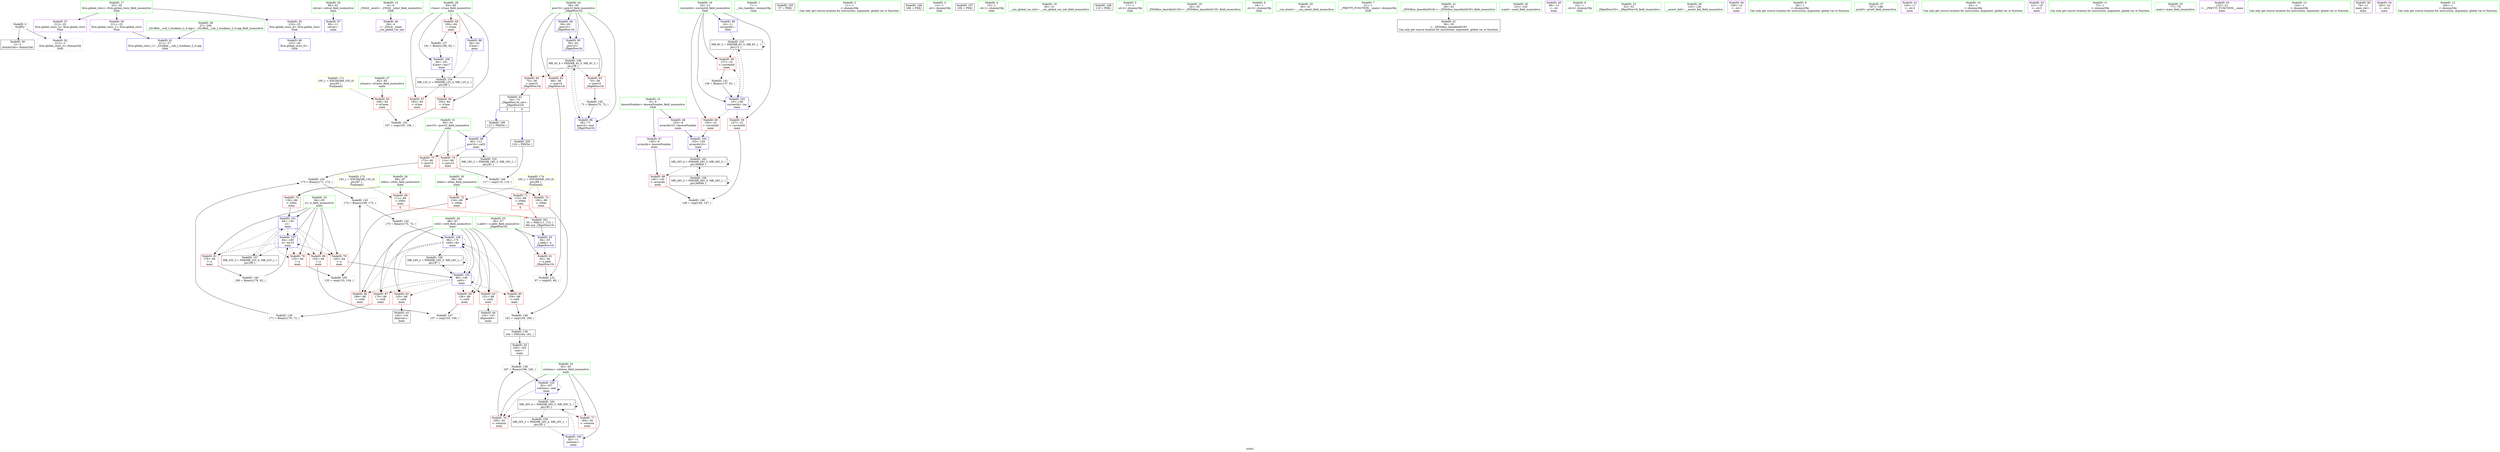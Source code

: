 digraph "SVFG" {
	label="SVFG";

	Node0x5583fad91120 [shape=record,color=grey,label="{NodeID: 0\nNullPtr}"];
	Node0x5583fad91120 -> Node0x5583fada93a0[style=solid];
	Node0x5583fad91120 -> Node0x5583fadad050[style=solid];
	Node0x5583fada9c20 [shape=record,color=blue,label="{NodeID: 97\n80\<--11\nretval\<--\nmain\n}"];
	Node0x5583fada7f80 [shape=record,color=green,label="{NodeID: 14\n4\<--6\n_ZStL8__ioinit\<--_ZStL8__ioinit_field_insensitive\nGlob }"];
	Node0x5583fada7f80 -> Node0x5583fada99b0[style=solid];
	Node0x5583fada89f0 [shape=record,color=green,label="{NodeID: 28\n84\<--85\niCase\<--iCase_field_insensitive\nmain\n}"];
	Node0x5583fada89f0 -> Node0x5583fadabaa0[style=solid];
	Node0x5583fada89f0 -> Node0x5583fadabb70[style=solid];
	Node0x5583fada89f0 -> Node0x5583fadabc40[style=solid];
	Node0x5583fada89f0 -> Node0x5583fada9cf0[style=solid];
	Node0x5583fada89f0 -> Node0x5583fadae5b0[style=solid];
	Node0x5583fada9670 [shape=record,color=black,label="{NodeID: 42\n54\<--75\n_Z8getPow10i_ret\<--\n_Z8getPow10i\n|{<s0>5|<s1>6}}"];
	Node0x5583fada9670:s0 -> Node0x5583fadc7800[style=solid,color=blue];
	Node0x5583fada9670:s1 -> Node0x5583fadc79f0[style=solid,color=blue];
	Node0x5583fadb1070 [shape=record,color=grey,label="{NodeID: 139\n171 = Binary(170, 72, )\n}"];
	Node0x5583fadb1070 -> Node0x5583fadb17f0[style=solid];
	Node0x5583fadab220 [shape=record,color=purple,label="{NodeID: 56\n211\<--25\nllvm.global_ctors_1\<--llvm.global_ctors\nGlob }"];
	Node0x5583fadab220 -> Node0x5583fadacf50[style=solid];
	Node0x5583fadb7210 [shape=record,color=black,label="{NodeID: 153\nMR_6V_2 = PHI(MR_6V_3, MR_6V_1, )\npts\{12 \}\n}"];
	Node0x5583fadb7210 -> Node0x5583fadab420[style=dashed];
	Node0x5583fadb7210 -> Node0x5583fadaa030[style=dashed];
	Node0x5583fadb7210 -> Node0x5583fadb7210[style=dashed];
	Node0x5583fadabde0 [shape=record,color=red,label="{NodeID: 70\n130\<--86\n\<--xMin\nmain\n}"];
	Node0x5583fadabde0 -> Node0x5583fada9f60[style=solid];
	Node0x5583fadac940 [shape=record,color=red,label="{NodeID: 84\n156\<--96\n\<--rotX\nmain\n}"];
	Node0x5583fadac940 -> Node0x5583fadb1c70[style=solid];
	Node0x5583fad900d0 [shape=record,color=green,label="{NodeID: 1\n7\<--1\n__dso_handle\<--dummyObj\nGlob }"];
	Node0x5583fada9cf0 [shape=record,color=blue,label="{NodeID: 98\n84\<--62\niCase\<--\nmain\n}"];
	Node0x5583fada9cf0 -> Node0x5583fadb7710[style=dashed];
	Node0x5583fada8010 [shape=record,color=green,label="{NodeID: 15\n8\<--9\nknownNumber\<--knownNumber_field_insensitive\nGlob }"];
	Node0x5583fada8010 -> Node0x5583fada9a80[style=solid];
	Node0x5583fada8010 -> Node0x5583fadaab70[style=solid];
	Node0x5583fadc6d70 [shape=record,color=black,label="{NodeID: 195\n37 = PHI()\n}"];
	Node0x5583fada8ac0 [shape=record,color=green,label="{NodeID: 29\n86\<--87\nxMin\<--xMin_field_insensitive\nmain\n}"];
	Node0x5583fada8ac0 -> Node0x5583fadabd10[style=solid];
	Node0x5583fada8ac0 -> Node0x5583fadabde0[style=solid];
	Node0x5583fada9740 [shape=record,color=black,label="{NodeID: 43\n144\<--143\nidxprom\<--\nmain\n}"];
	Node0x5583fadb11f0 [shape=record,color=grey,label="{NodeID: 140\n180 = Binary(179, 62, )\n}"];
	Node0x5583fadb11f0 -> Node0x5583fadae4e0[style=solid];
	Node0x5583fadab320 [shape=record,color=purple,label="{NodeID: 57\n212\<--25\nllvm.global_ctors_2\<--llvm.global_ctors\nGlob }"];
	Node0x5583fadab320 -> Node0x5583fadad050[style=solid];
	Node0x5583fadb7710 [shape=record,color=black,label="{NodeID: 154\nMR_12V_3 = PHI(MR_12V_4, MR_12V_2, )\npts\{85 \}\n}"];
	Node0x5583fadb7710 -> Node0x5583fadabaa0[style=dashed];
	Node0x5583fadb7710 -> Node0x5583fadabb70[style=dashed];
	Node0x5583fadb7710 -> Node0x5583fadabc40[style=dashed];
	Node0x5583fadb7710 -> Node0x5583fadae5b0[style=dashed];
	Node0x5583fadabeb0 [shape=record,color=red,label="{NodeID: 71\n115\<--88\n\<--xMax\nmain\n|{<s0>6}}"];
	Node0x5583fadabeb0:s0 -> Node0x5583fadc7af0[style=solid,color=red];
	Node0x5583fadbbd10 [shape=record,color=black,label="{NodeID: 168\nMR_4V_4 = PHI(MR_4V_5, MR_4V_3, )\npts\{59 \}\n}"];
	Node0x5583fadbbd10 -> Node0x5583fadab760[style=dashed];
	Node0x5583fadbbd10 -> Node0x5583fadab830[style=dashed];
	Node0x5583fadbbd10 -> Node0x5583fadab900[style=dashed];
	Node0x5583fadbbd10 -> Node0x5583fada9b50[style=dashed];
	Node0x5583fadaca10 [shape=record,color=red,label="{NodeID: 85\n159\<--96\n\<--rotX\nmain\n}"];
	Node0x5583fadaca10 -> Node0x5583fadb1df0[style=solid];
	Node0x5583fada0680 [shape=record,color=green,label="{NodeID: 2\n11\<--1\n\<--dummyObj\nCan only get source location for instruction, argument, global var or function.}"];
	Node0x5583fada9dc0 [shape=record,color=blue,label="{NodeID: 99\n90\<--112\npow10\<--call2\nmain\n}"];
	Node0x5583fada9dc0 -> Node0x5583fadac120[style=dashed];
	Node0x5583fada9dc0 -> Node0x5583fadac1f0[style=dashed];
	Node0x5583fada9dc0 -> Node0x5583fadb7c10[style=dashed];
	Node0x5583fada80a0 [shape=record,color=green,label="{NodeID: 16\n10\<--12\ncurrentId\<--currentId_field_insensitive\nGlob }"];
	Node0x5583fada80a0 -> Node0x5583fadab420[style=solid];
	Node0x5583fada80a0 -> Node0x5583fadab4f0[style=solid];
	Node0x5583fada80a0 -> Node0x5583fadab5c0[style=solid];
	Node0x5583fada80a0 -> Node0x5583fadacd50[style=solid];
	Node0x5583fada80a0 -> Node0x5583fadaa030[style=solid];
	Node0x5583fadc6e70 [shape=record,color=black,label="{NodeID: 196\n186 = PHI()\n}"];
	Node0x5583fada8b90 [shape=record,color=green,label="{NodeID: 30\n88\<--89\nxMax\<--xMax_field_insensitive\nmain\n}"];
	Node0x5583fada8b90 -> Node0x5583fadabeb0[style=solid];
	Node0x5583fada8b90 -> Node0x5583fadabf80[style=solid];
	Node0x5583fada8b90 -> Node0x5583fadac050[style=solid];
	Node0x5583fada9810 [shape=record,color=black,label="{NodeID: 44\n152\<--151\nidxprom9\<--\nmain\n}"];
	Node0x5583fadb1370 [shape=record,color=grey,label="{NodeID: 141\n138 = Binary(137, 62, )\n}"];
	Node0x5583fadb1370 -> Node0x5583fadaa030[style=solid];
	Node0x5583fadab420 [shape=record,color=red,label="{NodeID: 58\n137\<--10\n\<--currentId\nmain\n}"];
	Node0x5583fadab420 -> Node0x5583fadb1370[style=solid];
	Node0x5583fadb7c10 [shape=record,color=black,label="{NodeID: 155\nMR_18V_2 = PHI(MR_18V_3, MR_18V_1, )\npts\{91 \}\n}"];
	Node0x5583fadb7c10 -> Node0x5583fada9dc0[style=dashed];
	Node0x5583fadabf80 [shape=record,color=red,label="{NodeID: 72\n134\<--88\n\<--xMax\nmain\n}"];
	Node0x5583fadabf80 -> Node0x5583fadb20f0[style=solid];
	Node0x5583fadacae0 [shape=record,color=red,label="{NodeID: 86\n169\<--96\n\<--rotX\nmain\n}"];
	Node0x5583fadacae0 -> Node0x5583fadb1670[style=solid];
	Node0x5583fad91080 [shape=record,color=green,label="{NodeID: 3\n13\<--1\n.str\<--dummyObj\nGlob }"];
	Node0x5583fada9e90 [shape=record,color=blue,label="{NodeID: 100\n92\<--11\nsolution\<--\nmain\n}"];
	Node0x5583fada9e90 -> Node0x5583fadba910[style=dashed];
	Node0x5583fada8130 [shape=record,color=green,label="{NodeID: 17\n25\<--29\nllvm.global_ctors\<--llvm.global_ctors_field_insensitive\nGlob }"];
	Node0x5583fada8130 -> Node0x5583fadab120[style=solid];
	Node0x5583fada8130 -> Node0x5583fadab220[style=solid];
	Node0x5583fada8130 -> Node0x5583fadab320[style=solid];
	Node0x5583fadc6f70 [shape=record,color=black,label="{NodeID: 197\n100 = PHI()\n}"];
	Node0x5583fada8c60 [shape=record,color=green,label="{NodeID: 31\n90\<--91\npow10\<--pow10_field_insensitive\nmain\n}"];
	Node0x5583fada8c60 -> Node0x5583fadac120[style=solid];
	Node0x5583fada8c60 -> Node0x5583fadac1f0[style=solid];
	Node0x5583fada8c60 -> Node0x5583fada9dc0[style=solid];
	Node0x5583fada98e0 [shape=record,color=black,label="{NodeID: 45\n165\<--163\nconv\<--\nmain\n}"];
	Node0x5583fada98e0 -> Node0x5583fadb0ef0[style=solid];
	Node0x5583fadb14f0 [shape=record,color=grey,label="{NodeID: 142\n175 = Binary(174, 72, )\n}"];
	Node0x5583fadb14f0 -> Node0x5583fadae410[style=solid];
	Node0x5583fadab4f0 [shape=record,color=red,label="{NodeID: 59\n147\<--10\n\<--currentId\nmain\n}"];
	Node0x5583fadab4f0 -> Node0x5583fadb1af0[style=solid];
	Node0x5583fadb8110 [shape=record,color=black,label="{NodeID: 156\nMR_20V_2 = PHI(MR_20V_4, MR_20V_1, )\npts\{93 \}\n}"];
	Node0x5583fadb8110 -> Node0x5583fada9e90[style=dashed];
	Node0x5583fadac050 [shape=record,color=red,label="{NodeID: 73\n160\<--88\n\<--xMax\nmain\n}"];
	Node0x5583fadac050 -> Node0x5583fadb1df0[style=solid];
	Node0x5583fadacbb0 [shape=record,color=red,label="{NodeID: 87\n170\<--96\n\<--rotX\nmain\n}"];
	Node0x5583fadacbb0 -> Node0x5583fadb1070[style=solid];
	Node0x5583fad9f6a0 [shape=record,color=green,label="{NodeID: 4\n15\<--1\n.str.1\<--dummyObj\nGlob }"];
	Node0x5583fada9f60 [shape=record,color=blue,label="{NodeID: 101\n94\<--130\nx\<--\nmain\n}"];
	Node0x5583fada9f60 -> Node0x5583fadac460[style=dashed];
	Node0x5583fada9f60 -> Node0x5583fadac530[style=dashed];
	Node0x5583fada9f60 -> Node0x5583fadac600[style=dashed];
	Node0x5583fada9f60 -> Node0x5583fadac6d0[style=dashed];
	Node0x5583fada9f60 -> Node0x5583fadae4e0[style=dashed];
	Node0x5583fada9f60 -> Node0x5583fadb8610[style=dashed];
	Node0x5583fada81c0 [shape=record,color=green,label="{NodeID: 18\n30\<--31\n__cxx_global_var_init\<--__cxx_global_var_init_field_insensitive\n}"];
	Node0x5583fadc7700 [shape=record,color=black,label="{NodeID: 198\n110 = PHI()\n}"];
	Node0x5583fada8d30 [shape=record,color=green,label="{NodeID: 32\n92\<--93\nsolution\<--solution_field_insensitive\nmain\n}"];
	Node0x5583fada8d30 -> Node0x5583fadac2c0[style=solid];
	Node0x5583fada8d30 -> Node0x5583fadac390[style=solid];
	Node0x5583fada8d30 -> Node0x5583fada9e90[style=solid];
	Node0x5583fada8d30 -> Node0x5583fadaa2a0[style=solid];
	Node0x5583fada99b0 [shape=record,color=purple,label="{NodeID: 46\n36\<--4\n\<--_ZStL8__ioinit\n__cxx_global_var_init\n}"];
	Node0x5583fadb1670 [shape=record,color=grey,label="{NodeID: 143\n174 = Binary(169, 173, )\n}"];
	Node0x5583fadb1670 -> Node0x5583fadb14f0[style=solid];
	Node0x5583fadab5c0 [shape=record,color=red,label="{NodeID: 60\n150\<--10\n\<--currentId\nmain\n}"];
	Node0x5583fadab5c0 -> Node0x5583fadaa1d0[style=solid];
	Node0x5583fadb8610 [shape=record,color=black,label="{NodeID: 157\nMR_22V_2 = PHI(MR_22V_4, MR_22V_1, )\npts\{95 \}\n}"];
	Node0x5583fadb8610 -> Node0x5583fada9f60[style=dashed];
	Node0x5583fadac120 [shape=record,color=red,label="{NodeID: 74\n114\<--90\n\<--pow10\nmain\n}"];
	Node0x5583fadac120 -> Node0x5583fadb1f70[style=solid];
	Node0x5583fadbce10 [shape=record,color=yellow,style=double,label="{NodeID: 171\n10V_1 = ENCHI(MR_10V_0)\npts\{83 \}\nFun[main]}"];
	Node0x5583fadbce10 -> Node0x5583fadab9d0[style=dashed];
	Node0x5583fadacc80 [shape=record,color=red,label="{NodeID: 88\n146\<--145\n\<--arrayidx\nmain\n}"];
	Node0x5583fadacc80 -> Node0x5583fadb1af0[style=solid];
	Node0x5583fada76d0 [shape=record,color=green,label="{NodeID: 5\n17\<--1\n.str.2\<--dummyObj\nGlob }"];
	Node0x5583fadaa030 [shape=record,color=blue,label="{NodeID: 102\n10\<--138\ncurrentId\<--inc\nmain\n}"];
	Node0x5583fadaa030 -> Node0x5583fadab420[style=dashed];
	Node0x5583fadaa030 -> Node0x5583fadab4f0[style=dashed];
	Node0x5583fadaa030 -> Node0x5583fadab5c0[style=dashed];
	Node0x5583fadaa030 -> Node0x5583fadaa030[style=dashed];
	Node0x5583fadaa030 -> Node0x5583fadb7210[style=dashed];
	Node0x5583fada8250 [shape=record,color=green,label="{NodeID: 19\n34\<--35\n_ZNSt8ios_base4InitC1Ev\<--_ZNSt8ios_base4InitC1Ev_field_insensitive\n}"];
	Node0x5583fadc7800 [shape=record,color=black,label="{NodeID: 199\n112 = PHI(54, )\n}"];
	Node0x5583fadc7800 -> Node0x5583fada9dc0[style=solid];
	Node0x5583fada8e00 [shape=record,color=green,label="{NodeID: 33\n94\<--95\nx\<--x_field_insensitive\nmain\n}"];
	Node0x5583fada8e00 -> Node0x5583fadac460[style=solid];
	Node0x5583fada8e00 -> Node0x5583fadac530[style=solid];
	Node0x5583fada8e00 -> Node0x5583fadac600[style=solid];
	Node0x5583fada8e00 -> Node0x5583fadac6d0[style=solid];
	Node0x5583fada8e00 -> Node0x5583fada9f60[style=solid];
	Node0x5583fada8e00 -> Node0x5583fadae4e0[style=solid];
	Node0x5583fada9a80 [shape=record,color=purple,label="{NodeID: 47\n145\<--8\narrayidx\<--knownNumber\nmain\n}"];
	Node0x5583fada9a80 -> Node0x5583fadacc80[style=solid];
	Node0x5583fadb17f0 [shape=record,color=grey,label="{NodeID: 144\n173 = Binary(171, 172, )\n}"];
	Node0x5583fadb17f0 -> Node0x5583fadb1670[style=solid];
	Node0x5583fadab690 [shape=record,color=red,label="{NodeID: 61\n65\<--56\n\<--x.addr\n_Z8getPow10i\n}"];
	Node0x5583fadab690 -> Node0x5583fadb2270[style=solid];
	Node0x5583fadb8b10 [shape=record,color=black,label="{NodeID: 158\nMR_24V_2 = PHI(MR_24V_3, MR_24V_1, )\npts\{97 \}\n}"];
	Node0x5583fadb8b10 -> Node0x5583fadaa100[style=dashed];
	Node0x5583fadb8b10 -> Node0x5583fadb8b10[style=dashed];
	Node0x5583fadac1f0 [shape=record,color=red,label="{NodeID: 75\n172\<--90\n\<--pow10\nmain\n}"];
	Node0x5583fadac1f0 -> Node0x5583fadb17f0[style=solid];
	Node0x5583fadacd50 [shape=record,color=blue,label="{NodeID: 89\n10\<--11\ncurrentId\<--\nGlob }"];
	Node0x5583fadacd50 -> Node0x5583fadb7210[style=dashed];
	Node0x5583fad9f480 [shape=record,color=green,label="{NodeID: 6\n19\<--1\n.str.3\<--dummyObj\nGlob }"];
	Node0x5583fadaa100 [shape=record,color=blue,label="{NodeID: 103\n96\<--140\nrotX\<--\nmain\n}"];
	Node0x5583fadaa100 -> Node0x5583fadac7a0[style=dashed];
	Node0x5583fadaa100 -> Node0x5583fadac870[style=dashed];
	Node0x5583fadaa100 -> Node0x5583fadac940[style=dashed];
	Node0x5583fadaa100 -> Node0x5583fadaca10[style=dashed];
	Node0x5583fadaa100 -> Node0x5583fadacae0[style=dashed];
	Node0x5583fadaa100 -> Node0x5583fadacbb0[style=dashed];
	Node0x5583fadaa100 -> Node0x5583fadaa100[style=dashed];
	Node0x5583fadaa100 -> Node0x5583fadae410[style=dashed];
	Node0x5583fadaa100 -> Node0x5583fadb8b10[style=dashed];
	Node0x5583fada82e0 [shape=record,color=green,label="{NodeID: 20\n40\<--41\n__cxa_atexit\<--__cxa_atexit_field_insensitive\n}"];
	Node0x5583fadc79f0 [shape=record,color=black,label="{NodeID: 200\n116 = PHI(54, )\n}"];
	Node0x5583fadc79f0 -> Node0x5583fadb1f70[style=solid];
	Node0x5583fada8ed0 [shape=record,color=green,label="{NodeID: 34\n96\<--97\nrotX\<--rotX_field_insensitive\nmain\n}"];
	Node0x5583fada8ed0 -> Node0x5583fadac7a0[style=solid];
	Node0x5583fada8ed0 -> Node0x5583fadac870[style=solid];
	Node0x5583fada8ed0 -> Node0x5583fadac940[style=solid];
	Node0x5583fada8ed0 -> Node0x5583fadaca10[style=solid];
	Node0x5583fada8ed0 -> Node0x5583fadacae0[style=solid];
	Node0x5583fada8ed0 -> Node0x5583fadacbb0[style=solid];
	Node0x5583fada8ed0 -> Node0x5583fadaa100[style=solid];
	Node0x5583fada8ed0 -> Node0x5583fadae410[style=solid];
	Node0x5583fadaab70 [shape=record,color=purple,label="{NodeID: 48\n153\<--8\narrayidx10\<--knownNumber\nmain\n}"];
	Node0x5583fadaab70 -> Node0x5583fadaa1d0[style=solid];
	Node0x5583fadb1970 [shape=record,color=grey,label="{NodeID: 145\n71 = Binary(70, 72, )\n}"];
	Node0x5583fadb1970 -> Node0x5583fada9b50[style=solid];
	Node0x5583fadab760 [shape=record,color=red,label="{NodeID: 62\n66\<--58\n\<--pow10\n_Z8getPow10i\n}"];
	Node0x5583fadab760 -> Node0x5583fadb2270[style=solid];
	Node0x5583fadb9010 [shape=record,color=black,label="{NodeID: 159\nMR_26V_2 = PHI(MR_26V_3, MR_26V_1, )\npts\{90000 \}\n}"];
	Node0x5583fadb9010 -> Node0x5583fadb9010[style=dashed];
	Node0x5583fadb9010 -> Node0x5583fadb9f10[style=dashed];
	Node0x5583fadac2c0 [shape=record,color=red,label="{NodeID: 76\n166\<--92\n\<--solution\nmain\n}"];
	Node0x5583fadac2c0 -> Node0x5583fadb0ef0[style=solid];
	Node0x5583fadbcfd0 [shape=record,color=yellow,style=double,label="{NodeID: 173\n14V_1 = ENCHI(MR_14V_0)\npts\{87 \}\nFun[main]}"];
	Node0x5583fadbcfd0 -> Node0x5583fadabd10[style=dashed];
	Node0x5583fadbcfd0 -> Node0x5583fadabde0[style=dashed];
	Node0x5583fadace50 [shape=record,color=blue,label="{NodeID: 90\n210\<--26\nllvm.global_ctors_0\<--\nGlob }"];
	Node0x5583fad9f510 [shape=record,color=green,label="{NodeID: 7\n21\<--1\n__PRETTY_FUNCTION__.main\<--dummyObj\nGlob }"];
	Node0x5583fadaa1d0 [shape=record,color=blue,label="{NodeID: 104\n153\<--150\narrayidx10\<--\nmain\n}"];
	Node0x5583fadaa1d0 -> Node0x5583fadb9f10[style=dashed];
	Node0x5583fada83b0 [shape=record,color=green,label="{NodeID: 21\n39\<--45\n_ZNSt8ios_base4InitD1Ev\<--_ZNSt8ios_base4InitD1Ev_field_insensitive\n}"];
	Node0x5583fada83b0 -> Node0x5583fada9570[style=solid];
	Node0x5583fadc7af0 [shape=record,color=black,label="{NodeID: 201\n55 = PHI(111, 115, )\n0th arg _Z8getPow10i }"];
	Node0x5583fadc7af0 -> Node0x5583fadad150[style=solid];
	Node0x5583fada8fa0 [shape=record,color=green,label="{NodeID: 35\n101\<--102\nscanf\<--scanf_field_insensitive\n}"];
	Node0x5583fadaac40 [shape=record,color=purple,label="{NodeID: 49\n99\<--13\n\<--.str\nmain\n}"];
	Node0x5583fadb1af0 [shape=record,color=grey,label="{NodeID: 146\n148 = cmp(146, 147, )\n}"];
	Node0x5583fadab830 [shape=record,color=red,label="{NodeID: 63\n70\<--58\n\<--pow10\n_Z8getPow10i\n}"];
	Node0x5583fadab830 -> Node0x5583fadb1970[style=solid];
	Node0x5583fadac390 [shape=record,color=red,label="{NodeID: 77\n184\<--92\n\<--solution\nmain\n}"];
	Node0x5583fadbd0b0 [shape=record,color=yellow,style=double,label="{NodeID: 174\n16V_1 = ENCHI(MR_16V_0)\npts\{89 \}\nFun[main]}"];
	Node0x5583fadbd0b0 -> Node0x5583fadabeb0[style=dashed];
	Node0x5583fadbd0b0 -> Node0x5583fadabf80[style=dashed];
	Node0x5583fadbd0b0 -> Node0x5583fadac050[style=dashed];
	Node0x5583fadacf50 [shape=record,color=blue,label="{NodeID: 91\n211\<--27\nllvm.global_ctors_1\<--_GLOBAL__sub_I_iwiskimo_2_0.cpp\nGlob }"];
	Node0x5583fada0830 [shape=record,color=green,label="{NodeID: 8\n23\<--1\n.str.4\<--dummyObj\nGlob }"];
	Node0x5583fadaa2a0 [shape=record,color=blue,label="{NodeID: 105\n92\<--167\nsolution\<--add\nmain\n}"];
	Node0x5583fadaa2a0 -> Node0x5583fadac2c0[style=dashed];
	Node0x5583fadaa2a0 -> Node0x5583fadaa2a0[style=dashed];
	Node0x5583fadaa2a0 -> Node0x5583fadba910[style=dashed];
	Node0x5583fada84b0 [shape=record,color=green,label="{NodeID: 22\n52\<--53\n_Z8getPow10i\<--_Z8getPow10i_field_insensitive\n}"];
	Node0x5583fada90a0 [shape=record,color=green,label="{NodeID: 36\n125\<--126\n__assert_fail\<--__assert_fail_field_insensitive\n}"];
	Node0x5583fadaad10 [shape=record,color=purple,label="{NodeID: 50\n109\<--15\n\<--.str.1\nmain\n}"];
	Node0x5583fadb1c70 [shape=record,color=grey,label="{NodeID: 147\n157 = cmp(155, 156, )\n}"];
	Node0x5583fadab900 [shape=record,color=red,label="{NodeID: 64\n75\<--58\n\<--pow10\n_Z8getPow10i\n}"];
	Node0x5583fadab900 -> Node0x5583fada9670[style=solid];
	Node0x5583fadac460 [shape=record,color=red,label="{NodeID: 78\n133\<--94\n\<--x\nmain\n}"];
	Node0x5583fadac460 -> Node0x5583fadb20f0[style=solid];
	Node0x5583fadad050 [shape=record,color=blue, style = dotted,label="{NodeID: 92\n212\<--3\nllvm.global_ctors_2\<--dummyVal\nGlob }"];
	Node0x5583fada08c0 [shape=record,color=green,label="{NodeID: 9\n26\<--1\n\<--dummyObj\nCan only get source location for instruction, argument, global var or function.}"];
	Node0x5583fadae410 [shape=record,color=blue,label="{NodeID: 106\n96\<--175\nrotX\<--div\nmain\n}"];
	Node0x5583fadae410 -> Node0x5583fadac7a0[style=dashed];
	Node0x5583fadae410 -> Node0x5583fadac870[style=dashed];
	Node0x5583fadae410 -> Node0x5583fadac940[style=dashed];
	Node0x5583fadae410 -> Node0x5583fadaca10[style=dashed];
	Node0x5583fadae410 -> Node0x5583fadacae0[style=dashed];
	Node0x5583fadae410 -> Node0x5583fadacbb0[style=dashed];
	Node0x5583fadae410 -> Node0x5583fadaa100[style=dashed];
	Node0x5583fadae410 -> Node0x5583fadae410[style=dashed];
	Node0x5583fadae410 -> Node0x5583fadb8b10[style=dashed];
	Node0x5583fada85b0 [shape=record,color=green,label="{NodeID: 23\n56\<--57\nx.addr\<--x.addr_field_insensitive\n_Z8getPow10i\n}"];
	Node0x5583fada85b0 -> Node0x5583fadab690[style=solid];
	Node0x5583fada85b0 -> Node0x5583fadad150[style=solid];
	Node0x5583fada91a0 [shape=record,color=green,label="{NodeID: 37\n187\<--188\nprintf\<--printf_field_insensitive\n}"];
	Node0x5583fadaade0 [shape=record,color=purple,label="{NodeID: 51\n120\<--17\n\<--.str.2\nmain\n}"];
	Node0x5583fadb1df0 [shape=record,color=grey,label="{NodeID: 148\n161 = cmp(159, 160, )\n}"];
	Node0x5583fadb1df0 -> Node0x5583fadaa950[style=solid];
	Node0x5583fadab9d0 [shape=record,color=red,label="{NodeID: 65\n106\<--82\n\<--nCases\nmain\n}"];
	Node0x5583fadab9d0 -> Node0x5583fadb23f0[style=solid];
	Node0x5583fadb9f10 [shape=record,color=black,label="{NodeID: 162\nMR_26V_4 = PHI(MR_26V_5, MR_26V_3, )\npts\{90000 \}\n}"];
	Node0x5583fadb9f10 -> Node0x5583fadacc80[style=dashed];
	Node0x5583fadb9f10 -> Node0x5583fadaa1d0[style=dashed];
	Node0x5583fadb9f10 -> Node0x5583fadb9010[style=dashed];
	Node0x5583fadb9f10 -> Node0x5583fadb9f10[style=dashed];
	Node0x5583fadac530 [shape=record,color=red,label="{NodeID: 79\n140\<--94\n\<--x\nmain\n}"];
	Node0x5583fadac530 -> Node0x5583fadaa100[style=solid];
	Node0x5583fadad150 [shape=record,color=blue,label="{NodeID: 93\n56\<--55\nx.addr\<--x\n_Z8getPow10i\n}"];
	Node0x5583fadad150 -> Node0x5583fadab690[style=dashed];
	Node0x5583fada0950 [shape=record,color=green,label="{NodeID: 10\n62\<--1\n\<--dummyObj\nCan only get source location for instruction, argument, global var or function.}"];
	Node0x5583fadae4e0 [shape=record,color=blue,label="{NodeID: 107\n94\<--180\nx\<--inc14\nmain\n}"];
	Node0x5583fadae4e0 -> Node0x5583fadac460[style=dashed];
	Node0x5583fadae4e0 -> Node0x5583fadac530[style=dashed];
	Node0x5583fadae4e0 -> Node0x5583fadac600[style=dashed];
	Node0x5583fadae4e0 -> Node0x5583fadac6d0[style=dashed];
	Node0x5583fadae4e0 -> Node0x5583fadae4e0[style=dashed];
	Node0x5583fadae4e0 -> Node0x5583fadb8610[style=dashed];
	Node0x5583fada8680 [shape=record,color=green,label="{NodeID: 24\n58\<--59\npow10\<--pow10_field_insensitive\n_Z8getPow10i\n}"];
	Node0x5583fada8680 -> Node0x5583fadab760[style=solid];
	Node0x5583fada8680 -> Node0x5583fadab830[style=solid];
	Node0x5583fada8680 -> Node0x5583fadab900[style=solid];
	Node0x5583fada8680 -> Node0x5583fadad220[style=solid];
	Node0x5583fada8680 -> Node0x5583fadad2f0[style=solid];
	Node0x5583fada8680 -> Node0x5583fada9b50[style=solid];
	Node0x5583fada92a0 [shape=record,color=green,label="{NodeID: 38\n27\<--206\n_GLOBAL__sub_I_iwiskimo_2_0.cpp\<--_GLOBAL__sub_I_iwiskimo_2_0.cpp_field_insensitive\n}"];
	Node0x5583fada92a0 -> Node0x5583fadacf50[style=solid];
	Node0x5583fadaaeb0 [shape=record,color=purple,label="{NodeID: 52\n121\<--19\n\<--.str.3\nmain\n}"];
	Node0x5583fadb1f70 [shape=record,color=grey,label="{NodeID: 149\n117 = cmp(114, 116, )\n}"];
	Node0x5583fadabaa0 [shape=record,color=red,label="{NodeID: 66\n105\<--84\n\<--iCase\nmain\n}"];
	Node0x5583fadabaa0 -> Node0x5583fadb23f0[style=solid];
	Node0x5583fadac600 [shape=record,color=red,label="{NodeID: 80\n155\<--94\n\<--x\nmain\n}"];
	Node0x5583fadac600 -> Node0x5583fadb1c70[style=solid];
	Node0x5583fadad220 [shape=record,color=blue,label="{NodeID: 94\n58\<--62\npow10\<--\n_Z8getPow10i\n}"];
	Node0x5583fadad220 -> Node0x5583fadad2f0[style=dashed];
	Node0x5583fad9f200 [shape=record,color=green,label="{NodeID: 11\n72\<--1\n\<--dummyObj\nCan only get source location for instruction, argument, global var or function.}"];
	Node0x5583fadae5b0 [shape=record,color=blue,label="{NodeID: 108\n84\<--191\niCase\<--inc17\nmain\n}"];
	Node0x5583fadae5b0 -> Node0x5583fadb7710[style=dashed];
	Node0x5583fada8750 [shape=record,color=green,label="{NodeID: 25\n77\<--78\nmain\<--main_field_insensitive\n}"];
	Node0x5583fada93a0 [shape=record,color=black,label="{NodeID: 39\n2\<--3\ndummyVal\<--dummyVal\n}"];
	Node0x5583fadaa950 [shape=record,color=black,label="{NodeID: 136\n163 = PHI(164, 161, )\n}"];
	Node0x5583fadaa950 -> Node0x5583fada98e0[style=solid];
	Node0x5583fadaaf80 [shape=record,color=purple,label="{NodeID: 53\n122\<--21\n\<--__PRETTY_FUNCTION__.main\nmain\n}"];
	Node0x5583fadb20f0 [shape=record,color=grey,label="{NodeID: 150\n135 = cmp(133, 134, )\n}"];
	Node0x5583fadabb70 [shape=record,color=red,label="{NodeID: 67\n183\<--84\n\<--iCase\nmain\n}"];
	Node0x5583fadba910 [shape=record,color=black,label="{NodeID: 164\nMR_20V_4 = PHI(MR_20V_5, MR_20V_3, )\npts\{93 \}\n}"];
	Node0x5583fadba910 -> Node0x5583fadac2c0[style=dashed];
	Node0x5583fadba910 -> Node0x5583fadac390[style=dashed];
	Node0x5583fadba910 -> Node0x5583fadaa2a0[style=dashed];
	Node0x5583fadba910 -> Node0x5583fadb8110[style=dashed];
	Node0x5583fadba910 -> Node0x5583fadba910[style=dashed];
	Node0x5583fadac6d0 [shape=record,color=red,label="{NodeID: 81\n179\<--94\n\<--x\nmain\n}"];
	Node0x5583fadac6d0 -> Node0x5583fadb11f0[style=solid];
	Node0x5583fadad2f0 [shape=record,color=blue,label="{NodeID: 95\n58\<--62\npow10\<--\n_Z8getPow10i\n}"];
	Node0x5583fadad2f0 -> Node0x5583fadbbd10[style=dashed];
	Node0x5583fad9f2d0 [shape=record,color=green,label="{NodeID: 12\n124\<--1\n\<--dummyObj\nCan only get source location for instruction, argument, global var or function.}"];
	Node0x5583fada8850 [shape=record,color=green,label="{NodeID: 26\n80\<--81\nretval\<--retval_field_insensitive\nmain\n}"];
	Node0x5583fada8850 -> Node0x5583fada9c20[style=solid];
	Node0x5583fada94a0 [shape=record,color=black,label="{NodeID: 40\n79\<--11\nmain_ret\<--\nmain\n}"];
	Node0x5583fadb0df0 [shape=record,color=grey,label="{NodeID: 137\n191 = Binary(190, 62, )\n}"];
	Node0x5583fadb0df0 -> Node0x5583fadae5b0[style=solid];
	Node0x5583fadab050 [shape=record,color=purple,label="{NodeID: 54\n185\<--23\n\<--.str.4\nmain\n}"];
	Node0x5583fadb2270 [shape=record,color=grey,label="{NodeID: 151\n67 = cmp(65, 66, )\n}"];
	Node0x5583fadabc40 [shape=record,color=red,label="{NodeID: 68\n190\<--84\n\<--iCase\nmain\n}"];
	Node0x5583fadabc40 -> Node0x5583fadb0df0[style=solid];
	Node0x5583fadac7a0 [shape=record,color=red,label="{NodeID: 82\n143\<--96\n\<--rotX\nmain\n}"];
	Node0x5583fadac7a0 -> Node0x5583fada9740[style=solid];
	Node0x5583fada9b50 [shape=record,color=blue,label="{NodeID: 96\n58\<--71\npow10\<--mul\n_Z8getPow10i\n}"];
	Node0x5583fada9b50 -> Node0x5583fadbbd10[style=dashed];
	Node0x5583fad9f3a0 [shape=record,color=green,label="{NodeID: 13\n164\<--1\n\<--dummyObj\nCan only get source location for instruction, argument, global var or function.}"];
	Node0x5583fada8920 [shape=record,color=green,label="{NodeID: 27\n82\<--83\nnCases\<--nCases_field_insensitive\nmain\n}"];
	Node0x5583fada8920 -> Node0x5583fadab9d0[style=solid];
	Node0x5583fada9570 [shape=record,color=black,label="{NodeID: 41\n38\<--39\n\<--_ZNSt8ios_base4InitD1Ev\nCan only get source location for instruction, argument, global var or function.}"];
	Node0x5583fadb0ef0 [shape=record,color=grey,label="{NodeID: 138\n167 = Binary(166, 165, )\n}"];
	Node0x5583fadb0ef0 -> Node0x5583fadaa2a0[style=solid];
	Node0x5583fadab120 [shape=record,color=purple,label="{NodeID: 55\n210\<--25\nllvm.global_ctors_0\<--llvm.global_ctors\nGlob }"];
	Node0x5583fadab120 -> Node0x5583fadace50[style=solid];
	Node0x5583fadb23f0 [shape=record,color=grey,label="{NodeID: 152\n107 = cmp(105, 106, )\n}"];
	Node0x5583fadabd10 [shape=record,color=red,label="{NodeID: 69\n111\<--86\n\<--xMin\nmain\n|{<s0>5}}"];
	Node0x5583fadabd10:s0 -> Node0x5583fadc7af0[style=solid,color=red];
	Node0x5583fadac870 [shape=record,color=red,label="{NodeID: 83\n151\<--96\n\<--rotX\nmain\n}"];
	Node0x5583fadac870 -> Node0x5583fada9810[style=solid];
}
